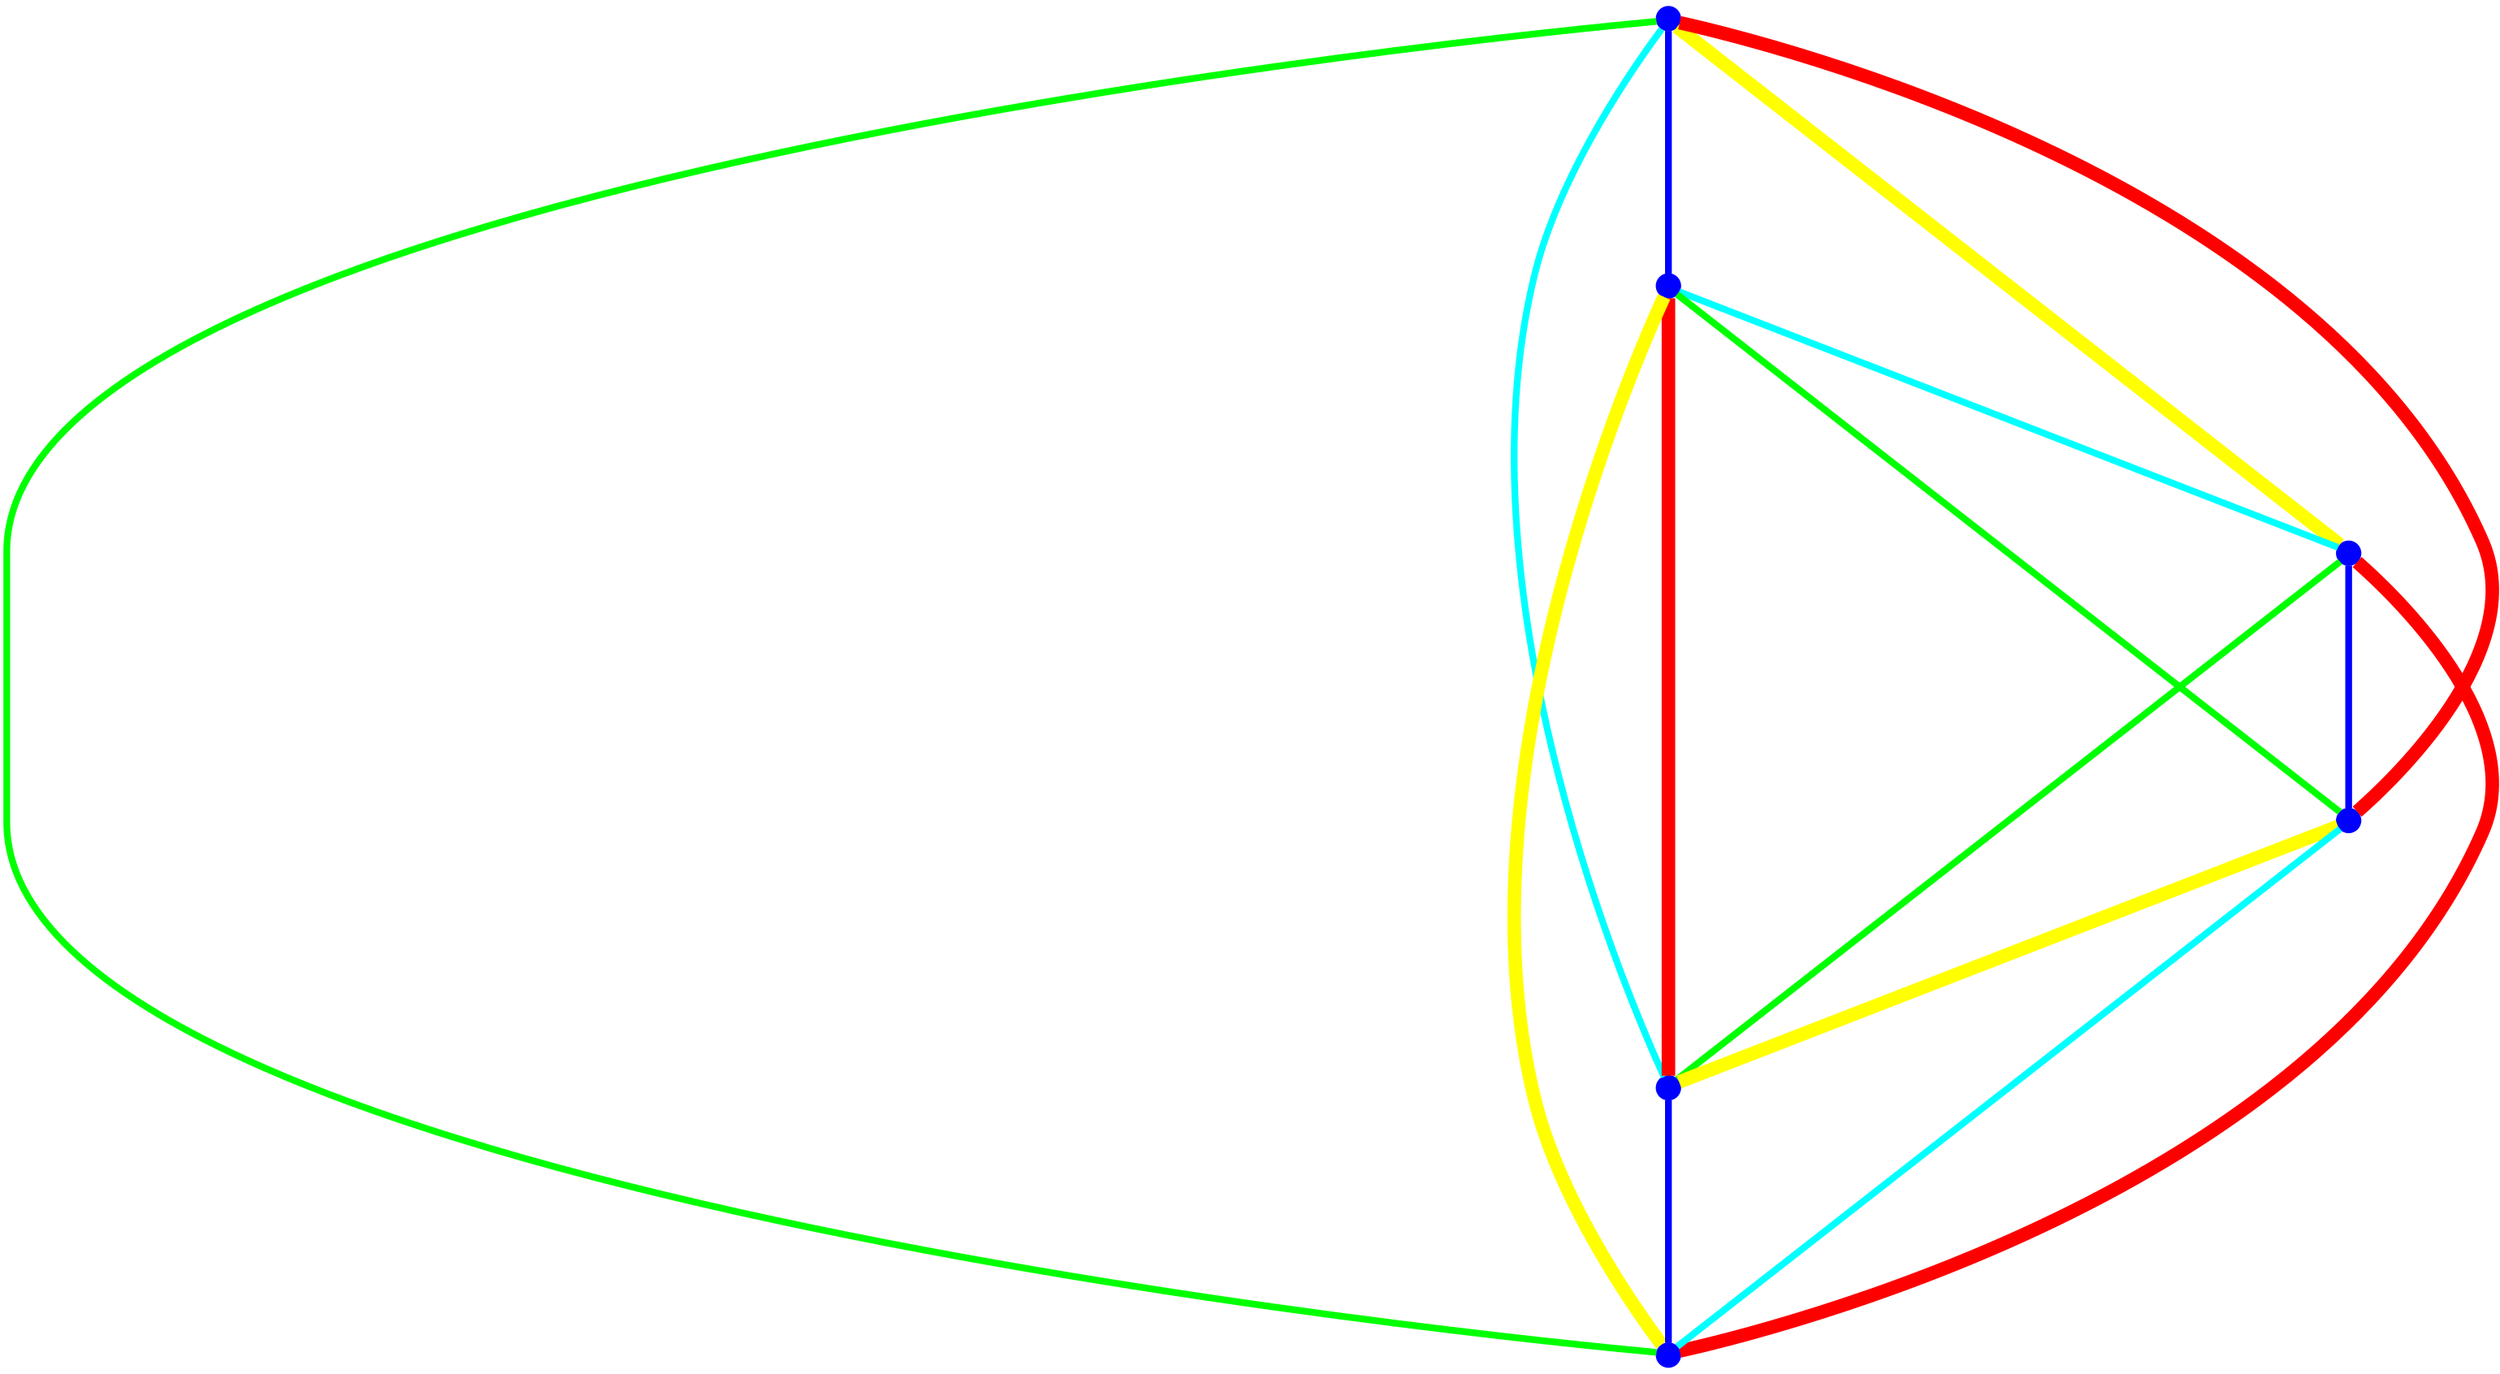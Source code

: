 graph {
ranksep=2
nodesep=2
node [label="" shape=circle style=filled fixedsize=true color=blue fillcolor=blue width=0.2];
"1" -- "2" [style="solid",penwidth="4",color="blue"];
"1" -- "3" [style="solid",penwidth="8",color="yellow"];
"1" -- "4" [style="solid",penwidth="8",color="red"];
"1" -- "5" [style="solid",penwidth="4",color="cyan"];
"1" -- "6" [style="solid",penwidth="4",color="green"];
"2" -- "3" [style="solid",penwidth="4",color="cyan"];
"2" -- "4" [style="solid",penwidth="4",color="green"];
"2" -- "5" [style="solid",penwidth="8",color="red"];
"2" -- "6" [style="solid",penwidth="8",color="yellow"];
"3" -- "4" [style="solid",penwidth="4",color="blue"];
"3" -- "5" [style="solid",penwidth="4",color="green"];
"3" -- "6" [style="solid",penwidth="8",color="red"];
"4" -- "5" [style="solid",penwidth="8",color="yellow"];
"4" -- "6" [style="solid",penwidth="4",color="cyan"];
"5" -- "6" [style="solid",penwidth="4",color="blue"];
}
